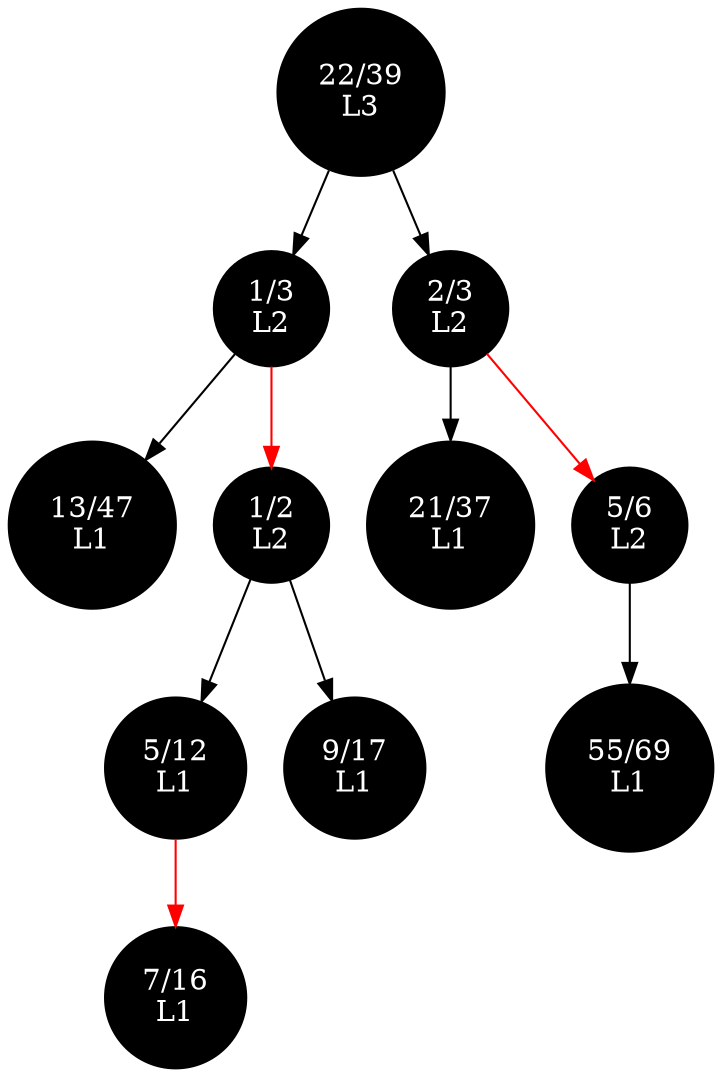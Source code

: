 digraph AATree {
    node [shape=circle style=filled fillcolor=black fontcolor=white];
    "n2572453223280" [label="22/39\nL3"]
    "n2572453223280" -> "n2572453219536";
    "n2572453219536" [label="1/3\nL2"]
    "n2572453219536" -> "n2572453221744";
    "n2572453221744" [label="13/47\nL1"]
    "n2572453219536" -> "n2572453222896" [color=red];
    "n2572453222896" [label="1/2\nL2"]
    "n2572453222896" -> "n2572453223088";
    "n2572453223088" [label="5/12\nL1"]
    "n2572453223088" -> "n2572453220592" [color=red];
    "n2572453220592" [label="7/16\nL1"]
    "n2572453222896" -> "n2572453222128";
    "n2572453222128" [label="9/17\nL1"]
    "n2572453223280" -> "n2572453221648";
    "n2572453221648" [label="2/3\nL2"]
    "n2572453221648" -> "n2572453221360";
    "n2572453221360" [label="21/37\nL1"]
    "n2572453221648" -> "n2572453219632" [color=red];
    "n2572453219632" [label="5/6\nL2"]
    "n2572453219632" -> "n2572453220112";
    "n2572453220112" [label="55/69\nL1"]
}

